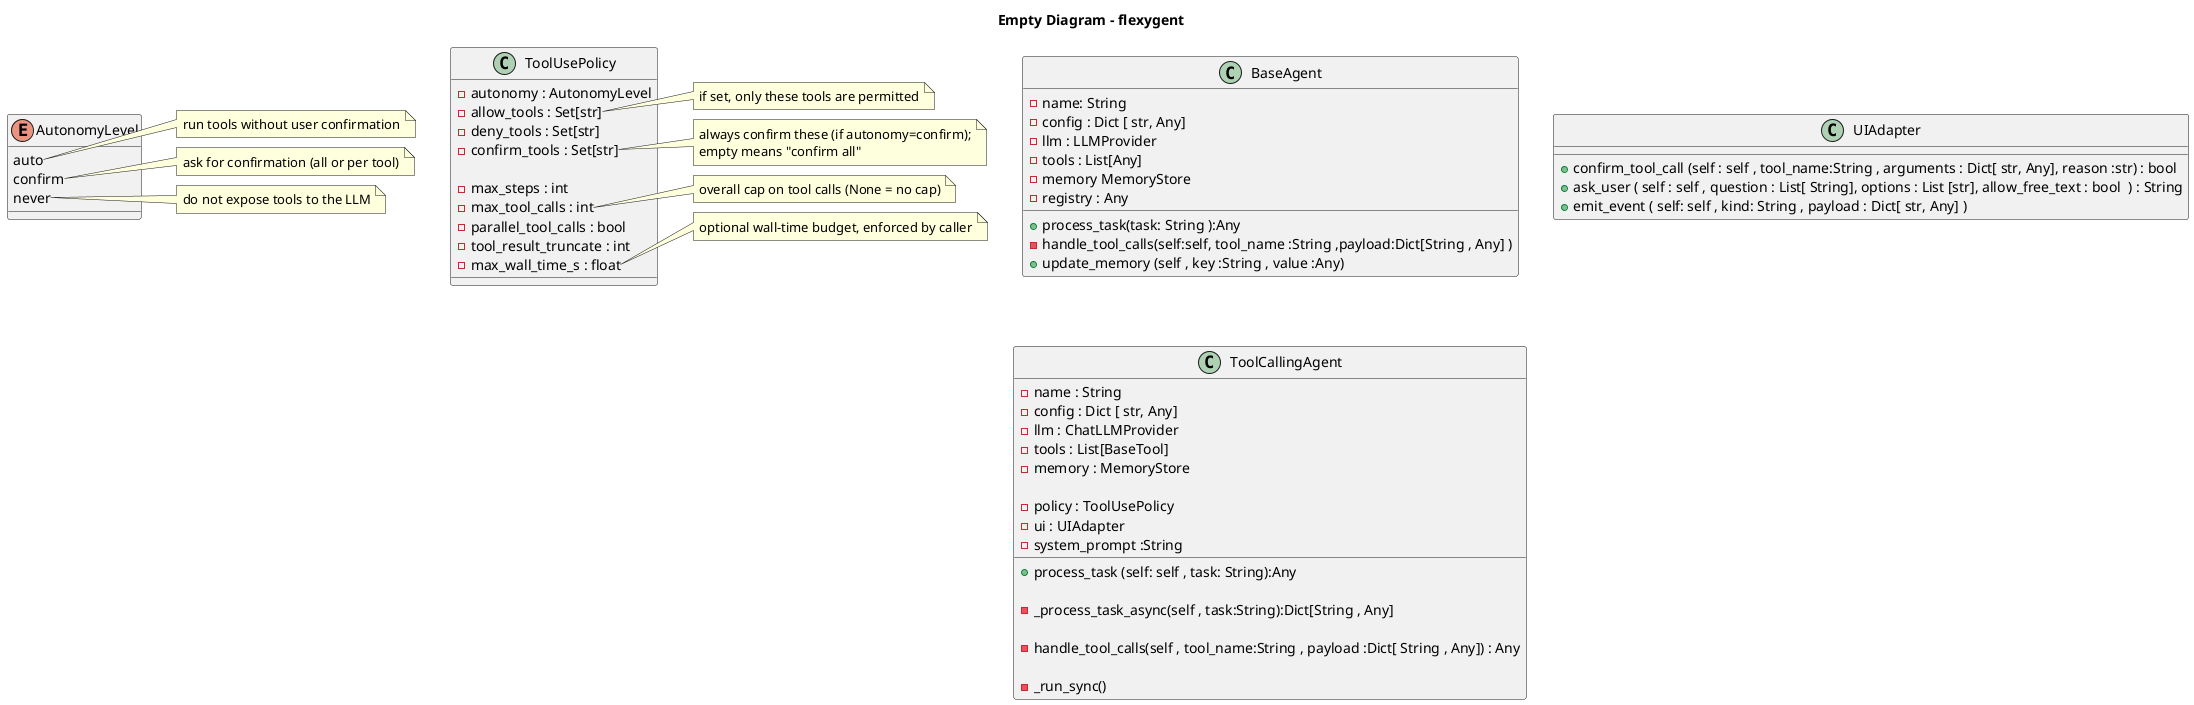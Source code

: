 @startuml

title Empty Diagram - flexygent


class BaseAgent{

- name: String
- config : Dict [ str, Any] 
- llm : LLMProvider
- tools : List[Any]
- memory MemoryStore
- registry : Any

+ process_task(task: String ):Any
- handle_tool_calls(self:self, tool_name :String ,payload:Dict[String , Any] )
+ update_memory (self , key :String , value :Any)

}

' Enumeration
enum AutonomyLevel {
  auto
  confirm
  never
}

note right of AutonomyLevel::auto
  run tools without user confirmation
end note

note right of AutonomyLevel::confirm
  ask for confirmation (all or per tool)
end note

note right of AutonomyLevel::never
  do not expose tools to the LLM
end note


' Class
class ToolUsePolicy {
  - autonomy : AutonomyLevel
  - allow_tools : Set[str]
  - deny_tools : Set[str]
  - confirm_tools : Set[str]

  - max_steps : int
  - max_tool_calls : int
  - parallel_tool_calls : bool
  - tool_result_truncate : int
  - max_wall_time_s : float
}

' Notes for attributes
note right of ToolUsePolicy::allow_tools
  if set, only these tools are permitted
end note

note right of ToolUsePolicy::confirm_tools
  always confirm these (if autonomy=confirm);
  empty means "confirm all"
end note

note right of ToolUsePolicy::max_tool_calls
  overall cap on tool calls (None = no cap)
end note

note right of ToolUsePolicy::max_wall_time_s
  optional wall-time budget, enforced by caller
end note


class UIAdapter {

+ confirm_tool_call (self : self , tool_name:String , arguments : Dict[ str, Any], reason :str) : bool
+ ask_user ( self : self , question : List[ String], options : List [str], allow_free_text : bool  ) : String
+ emit_event ( self: self , kind: String , payload : Dict[ str, Any] )


}


class ToolCallingAgent{

- name : String
- config : Dict [ str, Any]
- llm : ChatLLMProvider
- tools : List[BaseTool]
- memory : MemoryStore

- policy : ToolUsePolicy
- ui : UIAdapter
- system_prompt :String

+ process_task (self: self , task: String):Any

- _process_task_async(self , task:String):Dict[String , Any]

- handle_tool_calls(self , tool_name:String , payload :Dict[ String , Any]) : Any

- _run_sync()

}





@enduml